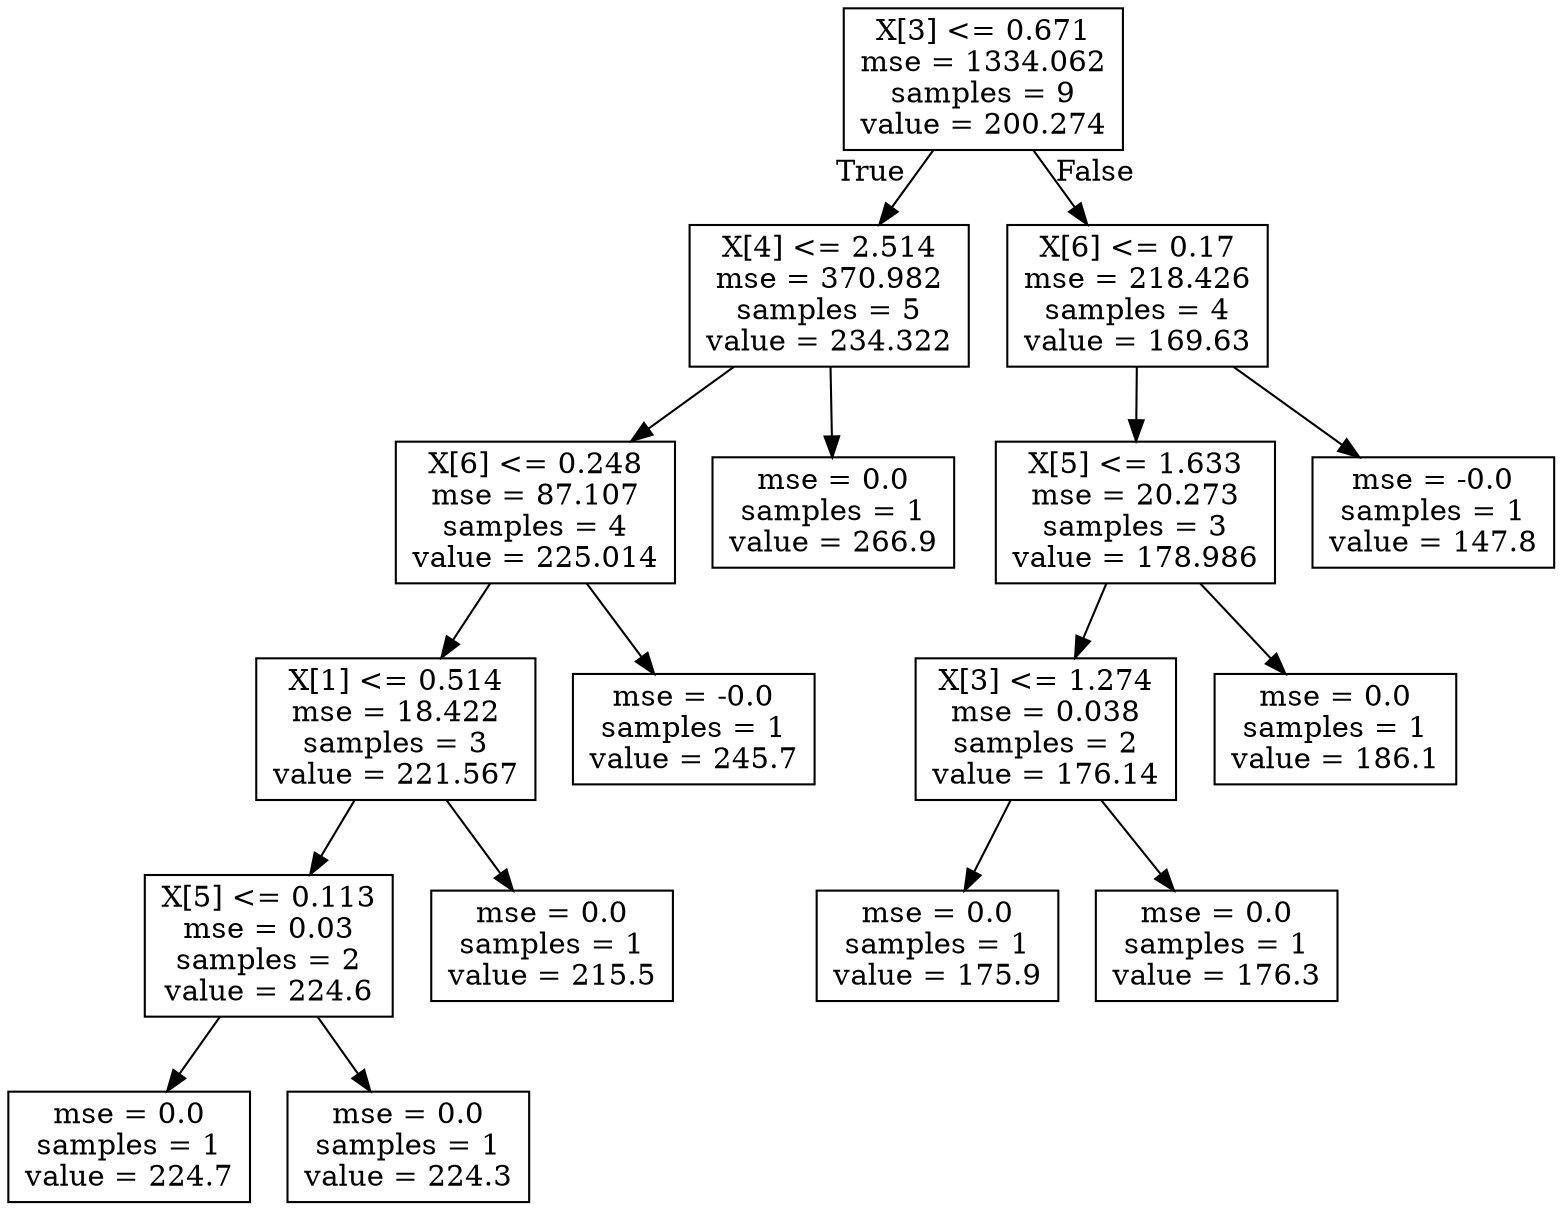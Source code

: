 digraph Tree {
node [shape=box] ;
0 [label="X[3] <= 0.671\nmse = 1334.062\nsamples = 9\nvalue = 200.274"] ;
1 [label="X[4] <= 2.514\nmse = 370.982\nsamples = 5\nvalue = 234.322"] ;
0 -> 1 [labeldistance=2.5, labelangle=45, headlabel="True"] ;
2 [label="X[6] <= 0.248\nmse = 87.107\nsamples = 4\nvalue = 225.014"] ;
1 -> 2 ;
3 [label="X[1] <= 0.514\nmse = 18.422\nsamples = 3\nvalue = 221.567"] ;
2 -> 3 ;
4 [label="X[5] <= 0.113\nmse = 0.03\nsamples = 2\nvalue = 224.6"] ;
3 -> 4 ;
5 [label="mse = 0.0\nsamples = 1\nvalue = 224.7"] ;
4 -> 5 ;
6 [label="mse = 0.0\nsamples = 1\nvalue = 224.3"] ;
4 -> 6 ;
7 [label="mse = 0.0\nsamples = 1\nvalue = 215.5"] ;
3 -> 7 ;
8 [label="mse = -0.0\nsamples = 1\nvalue = 245.7"] ;
2 -> 8 ;
9 [label="mse = 0.0\nsamples = 1\nvalue = 266.9"] ;
1 -> 9 ;
10 [label="X[6] <= 0.17\nmse = 218.426\nsamples = 4\nvalue = 169.63"] ;
0 -> 10 [labeldistance=2.5, labelangle=-45, headlabel="False"] ;
11 [label="X[5] <= 1.633\nmse = 20.273\nsamples = 3\nvalue = 178.986"] ;
10 -> 11 ;
12 [label="X[3] <= 1.274\nmse = 0.038\nsamples = 2\nvalue = 176.14"] ;
11 -> 12 ;
13 [label="mse = 0.0\nsamples = 1\nvalue = 175.9"] ;
12 -> 13 ;
14 [label="mse = 0.0\nsamples = 1\nvalue = 176.3"] ;
12 -> 14 ;
15 [label="mse = 0.0\nsamples = 1\nvalue = 186.1"] ;
11 -> 15 ;
16 [label="mse = -0.0\nsamples = 1\nvalue = 147.8"] ;
10 -> 16 ;
}